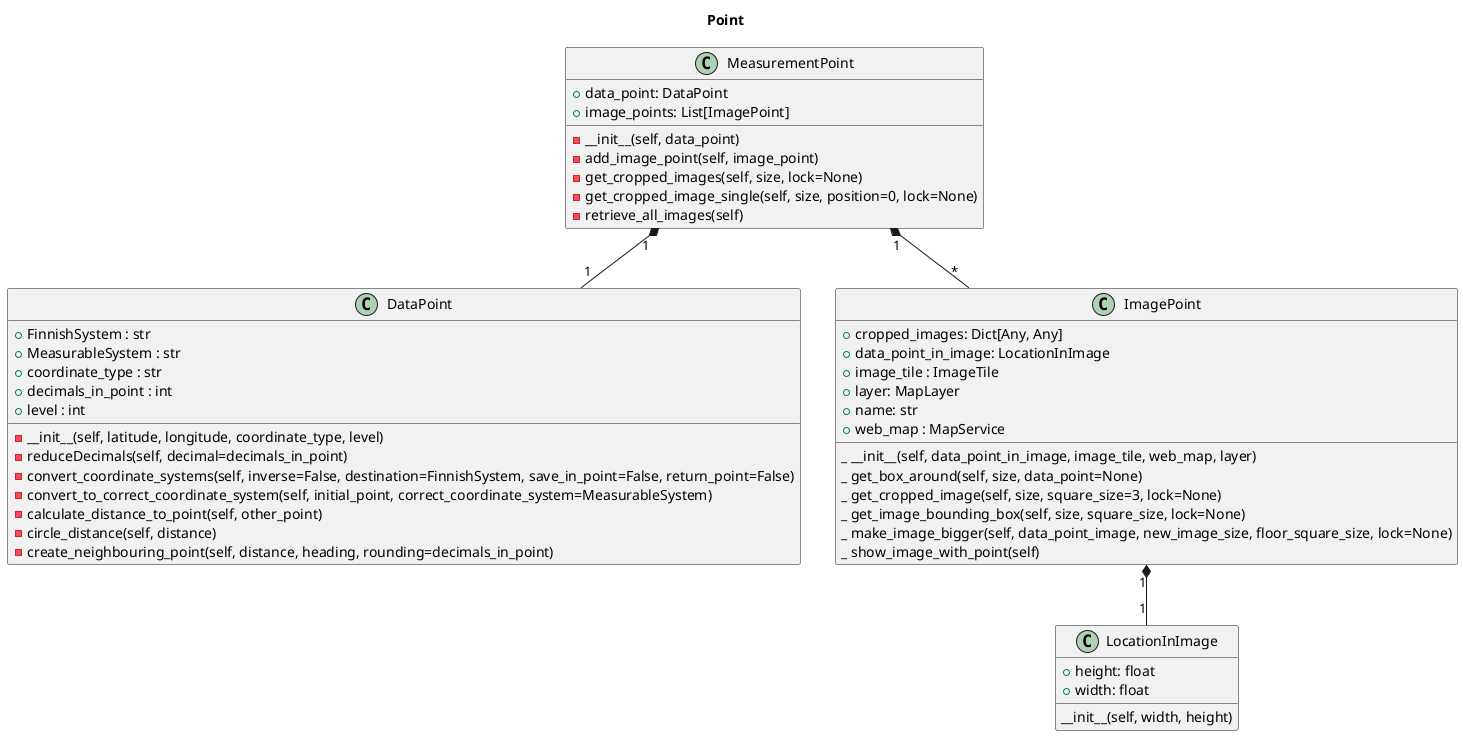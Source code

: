 @startuml
title Point
class DataPoint {
    + FinnishSystem : str
    + MeasurableSystem : str
    + coordinate_type : str
    + decimals_in_point : int
    + level : int

    - __init__(self, latitude, longitude, coordinate_type, level)
    - reduceDecimals(self, decimal=decimals_in_point)
    - convert_coordinate_systems(self, inverse=False, destination=FinnishSystem, save_in_point=False, return_point=False)
    - convert_to_correct_coordinate_system(self, initial_point, correct_coordinate_system=MeasurableSystem)
    - calculate_distance_to_point(self, other_point)
    - circle_distance(self, distance)
    - create_neighbouring_point(self, distance, heading, rounding=decimals_in_point)
}

class LocationInImage {
    + height: float
    + width: float

    __init__(self, width, height)
}
class ImagePoint{
    + cropped_images: Dict[Any, Any]
    + data_point_in_image: LocationInImage
    + image_tile : ImageTile
    + layer: MapLayer
    + name: str
    + web_map : MapService
    _ __init__(self, data_point_in_image, image_tile, web_map, layer)
    _ get_box_around(self, size, data_point=None)
    _ get_cropped_image(self, size, square_size=3, lock=None)
    _ get_image_bounding_box(self, size, square_size, lock=None)
    _ make_image_bigger(self, data_point_image, new_image_size, floor_square_size, lock=None)
    _ show_image_with_point(self)

}
class MeasurementPoint {
    + data_point: DataPoint
    + image_points: List[ImagePoint]

    - __init__(self, data_point)
    - add_image_point(self, image_point)
    - get_cropped_images(self, size, lock=None)
    - get_cropped_image_single(self, size, position=0, lock=None)
    - retrieve_all_images(self)
}

MeasurementPoint "1" *-- "*" ImagePoint
MeasurementPoint "1" *-- "1" DataPoint
ImagePoint "1" *-- "1" LocationInImage
@enduml
